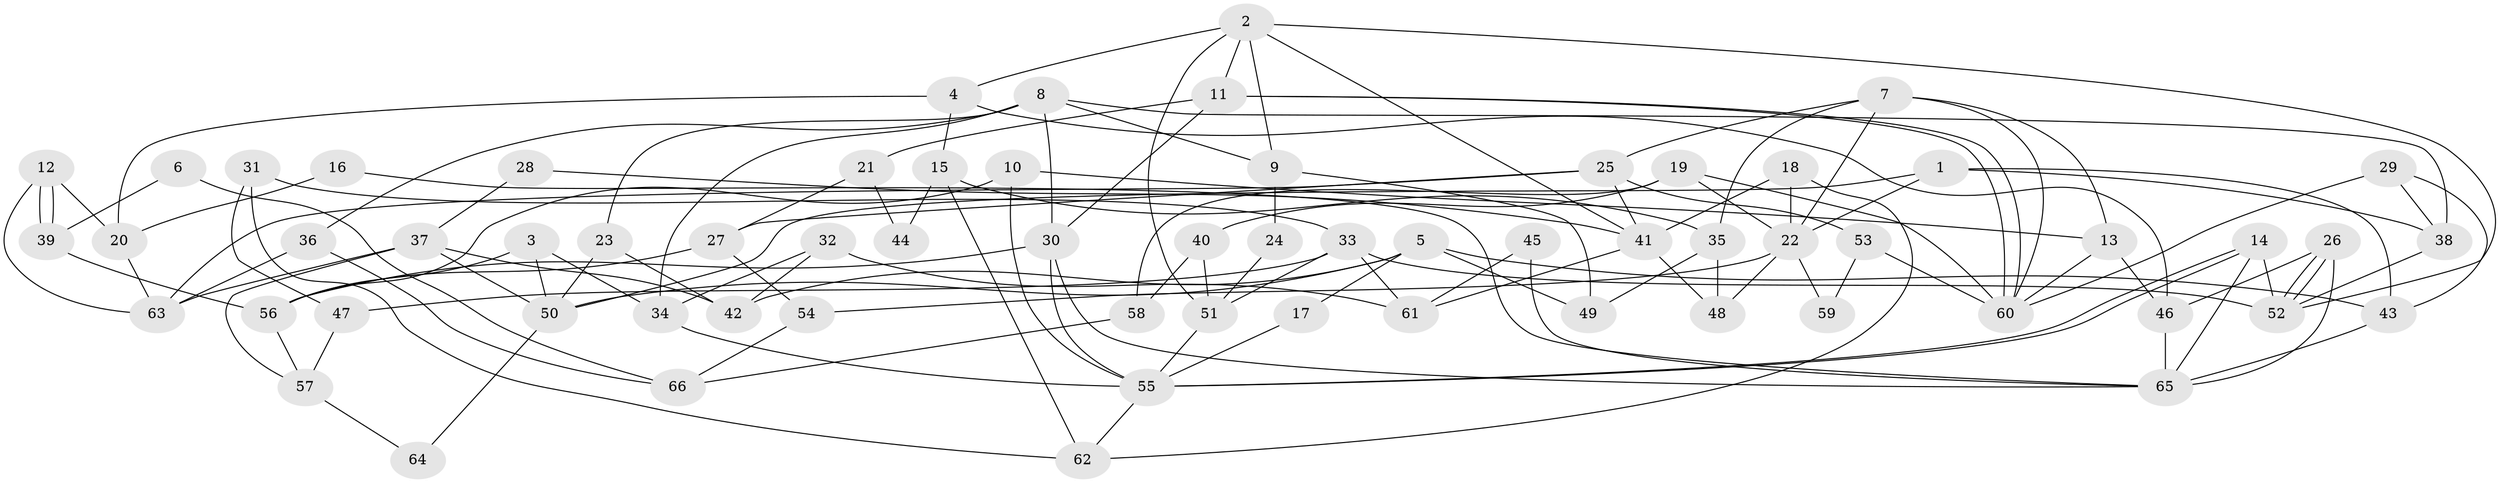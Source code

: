 // Generated by graph-tools (version 1.1) at 2025/36/03/09/25 02:36:26]
// undirected, 66 vertices, 132 edges
graph export_dot {
graph [start="1"]
  node [color=gray90,style=filled];
  1;
  2;
  3;
  4;
  5;
  6;
  7;
  8;
  9;
  10;
  11;
  12;
  13;
  14;
  15;
  16;
  17;
  18;
  19;
  20;
  21;
  22;
  23;
  24;
  25;
  26;
  27;
  28;
  29;
  30;
  31;
  32;
  33;
  34;
  35;
  36;
  37;
  38;
  39;
  40;
  41;
  42;
  43;
  44;
  45;
  46;
  47;
  48;
  49;
  50;
  51;
  52;
  53;
  54;
  55;
  56;
  57;
  58;
  59;
  60;
  61;
  62;
  63;
  64;
  65;
  66;
  1 -- 50;
  1 -- 38;
  1 -- 22;
  1 -- 43;
  2 -- 4;
  2 -- 11;
  2 -- 9;
  2 -- 41;
  2 -- 51;
  2 -- 52;
  3 -- 34;
  3 -- 56;
  3 -- 50;
  4 -- 46;
  4 -- 20;
  4 -- 15;
  5 -- 43;
  5 -- 49;
  5 -- 17;
  5 -- 42;
  5 -- 50;
  6 -- 66;
  6 -- 39;
  7 -- 35;
  7 -- 60;
  7 -- 13;
  7 -- 22;
  7 -- 25;
  8 -- 30;
  8 -- 23;
  8 -- 9;
  8 -- 34;
  8 -- 36;
  8 -- 38;
  9 -- 24;
  9 -- 49;
  10 -- 55;
  10 -- 13;
  10 -- 56;
  11 -- 60;
  11 -- 60;
  11 -- 30;
  11 -- 21;
  12 -- 63;
  12 -- 39;
  12 -- 39;
  12 -- 20;
  13 -- 60;
  13 -- 46;
  14 -- 55;
  14 -- 55;
  14 -- 52;
  14 -- 65;
  15 -- 62;
  15 -- 35;
  15 -- 44;
  16 -- 65;
  16 -- 20;
  17 -- 55;
  18 -- 22;
  18 -- 41;
  18 -- 62;
  19 -- 60;
  19 -- 22;
  19 -- 40;
  19 -- 58;
  20 -- 63;
  21 -- 27;
  21 -- 44;
  22 -- 48;
  22 -- 54;
  22 -- 59;
  23 -- 42;
  23 -- 50;
  24 -- 51;
  25 -- 27;
  25 -- 41;
  25 -- 53;
  25 -- 63;
  26 -- 52;
  26 -- 52;
  26 -- 65;
  26 -- 46;
  27 -- 56;
  27 -- 54;
  28 -- 41;
  28 -- 37;
  29 -- 43;
  29 -- 38;
  29 -- 60;
  30 -- 55;
  30 -- 65;
  30 -- 56;
  31 -- 33;
  31 -- 62;
  31 -- 47;
  32 -- 34;
  32 -- 42;
  32 -- 61;
  33 -- 61;
  33 -- 52;
  33 -- 47;
  33 -- 51;
  34 -- 55;
  35 -- 48;
  35 -- 49;
  36 -- 63;
  36 -- 66;
  37 -- 57;
  37 -- 50;
  37 -- 42;
  37 -- 63;
  38 -- 52;
  39 -- 56;
  40 -- 51;
  40 -- 58;
  41 -- 48;
  41 -- 61;
  43 -- 65;
  45 -- 65;
  45 -- 61;
  46 -- 65;
  47 -- 57;
  50 -- 64;
  51 -- 55;
  53 -- 60;
  53 -- 59;
  54 -- 66;
  55 -- 62;
  56 -- 57;
  57 -- 64;
  58 -- 66;
}
